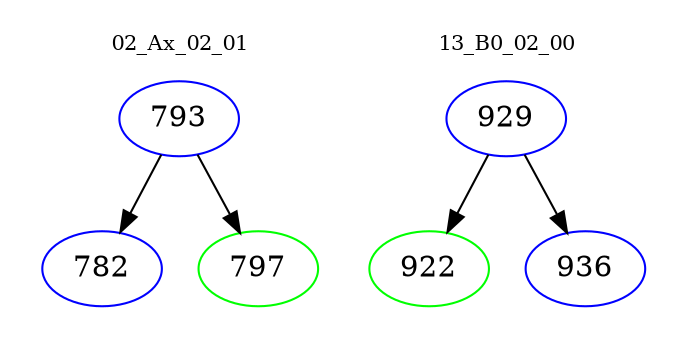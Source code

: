 digraph{
subgraph cluster_0 {
color = white
label = "02_Ax_02_01";
fontsize=10;
T0_793 [label="793", color="blue"]
T0_793 -> T0_782 [color="black"]
T0_782 [label="782", color="blue"]
T0_793 -> T0_797 [color="black"]
T0_797 [label="797", color="green"]
}
subgraph cluster_1 {
color = white
label = "13_B0_02_00";
fontsize=10;
T1_929 [label="929", color="blue"]
T1_929 -> T1_922 [color="black"]
T1_922 [label="922", color="green"]
T1_929 -> T1_936 [color="black"]
T1_936 [label="936", color="blue"]
}
}
